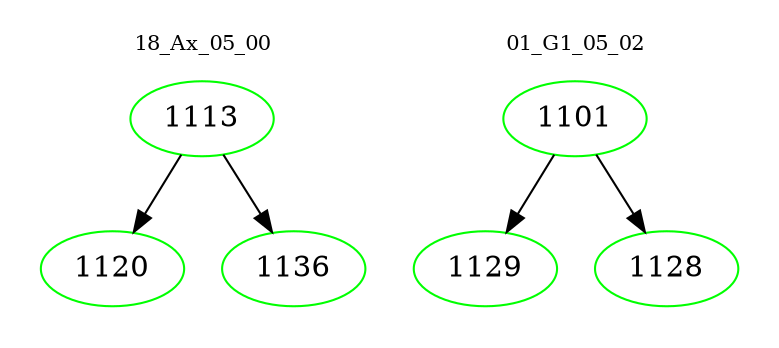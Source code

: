 digraph{
subgraph cluster_0 {
color = white
label = "18_Ax_05_00";
fontsize=10;
T0_1113 [label="1113", color="green"]
T0_1113 -> T0_1120 [color="black"]
T0_1120 [label="1120", color="green"]
T0_1113 -> T0_1136 [color="black"]
T0_1136 [label="1136", color="green"]
}
subgraph cluster_1 {
color = white
label = "01_G1_05_02";
fontsize=10;
T1_1101 [label="1101", color="green"]
T1_1101 -> T1_1129 [color="black"]
T1_1129 [label="1129", color="green"]
T1_1101 -> T1_1128 [color="black"]
T1_1128 [label="1128", color="green"]
}
}

